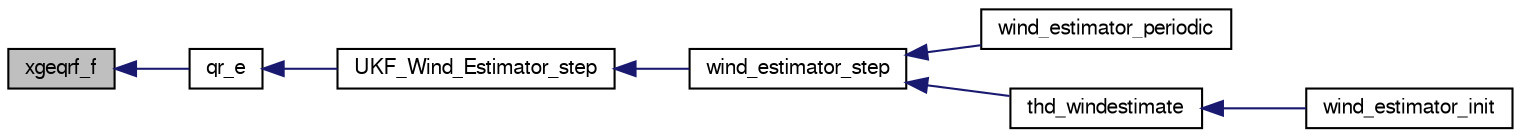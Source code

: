 digraph "xgeqrf_f"
{
  edge [fontname="FreeSans",fontsize="10",labelfontname="FreeSans",labelfontsize="10"];
  node [fontname="FreeSans",fontsize="10",shape=record];
  rankdir="LR";
  Node1 [label="xgeqrf_f",height=0.2,width=0.4,color="black", fillcolor="grey75", style="filled", fontcolor="black"];
  Node1 -> Node2 [dir="back",color="midnightblue",fontsize="10",style="solid",fontname="FreeSans"];
  Node2 [label="qr_e",height=0.2,width=0.4,color="black", fillcolor="white", style="filled",URL="$UKF__Wind__Estimator_8c.html#ab4ab517d47da4d5ce174742384ae56cd"];
  Node2 -> Node3 [dir="back",color="midnightblue",fontsize="10",style="solid",fontname="FreeSans"];
  Node3 [label="UKF_Wind_Estimator_step",height=0.2,width=0.4,color="black", fillcolor="white", style="filled",URL="$UKF__Wind__Estimator_8h.html#ace2249208dcb95cf298d03ea903f34b1"];
  Node3 -> Node4 [dir="back",color="midnightblue",fontsize="10",style="solid",fontname="FreeSans"];
  Node4 [label="wind_estimator_step",height=0.2,width=0.4,color="black", fillcolor="white", style="filled",URL="$wind__estimator_8c.html#a9625948d6ba7c62cb2603ce28bfb5d56"];
  Node4 -> Node5 [dir="back",color="midnightblue",fontsize="10",style="solid",fontname="FreeSans"];
  Node5 [label="wind_estimator_periodic",height=0.2,width=0.4,color="black", fillcolor="white", style="filled",URL="$wind__estimator_8h.html#a0a4f52d63873704d3581f69f44d71751"];
  Node4 -> Node6 [dir="back",color="midnightblue",fontsize="10",style="solid",fontname="FreeSans"];
  Node6 [label="thd_windestimate",height=0.2,width=0.4,color="black", fillcolor="white", style="filled",URL="$wind__estimator_8c.html#a6952c23304a7c54b622c76cc1c70c6c9"];
  Node6 -> Node7 [dir="back",color="midnightblue",fontsize="10",style="solid",fontname="FreeSans"];
  Node7 [label="wind_estimator_init",height=0.2,width=0.4,color="black", fillcolor="white", style="filled",URL="$wind__estimator_8h.html#aeba75f12b0ae0a57b4269345a348e779"];
}
